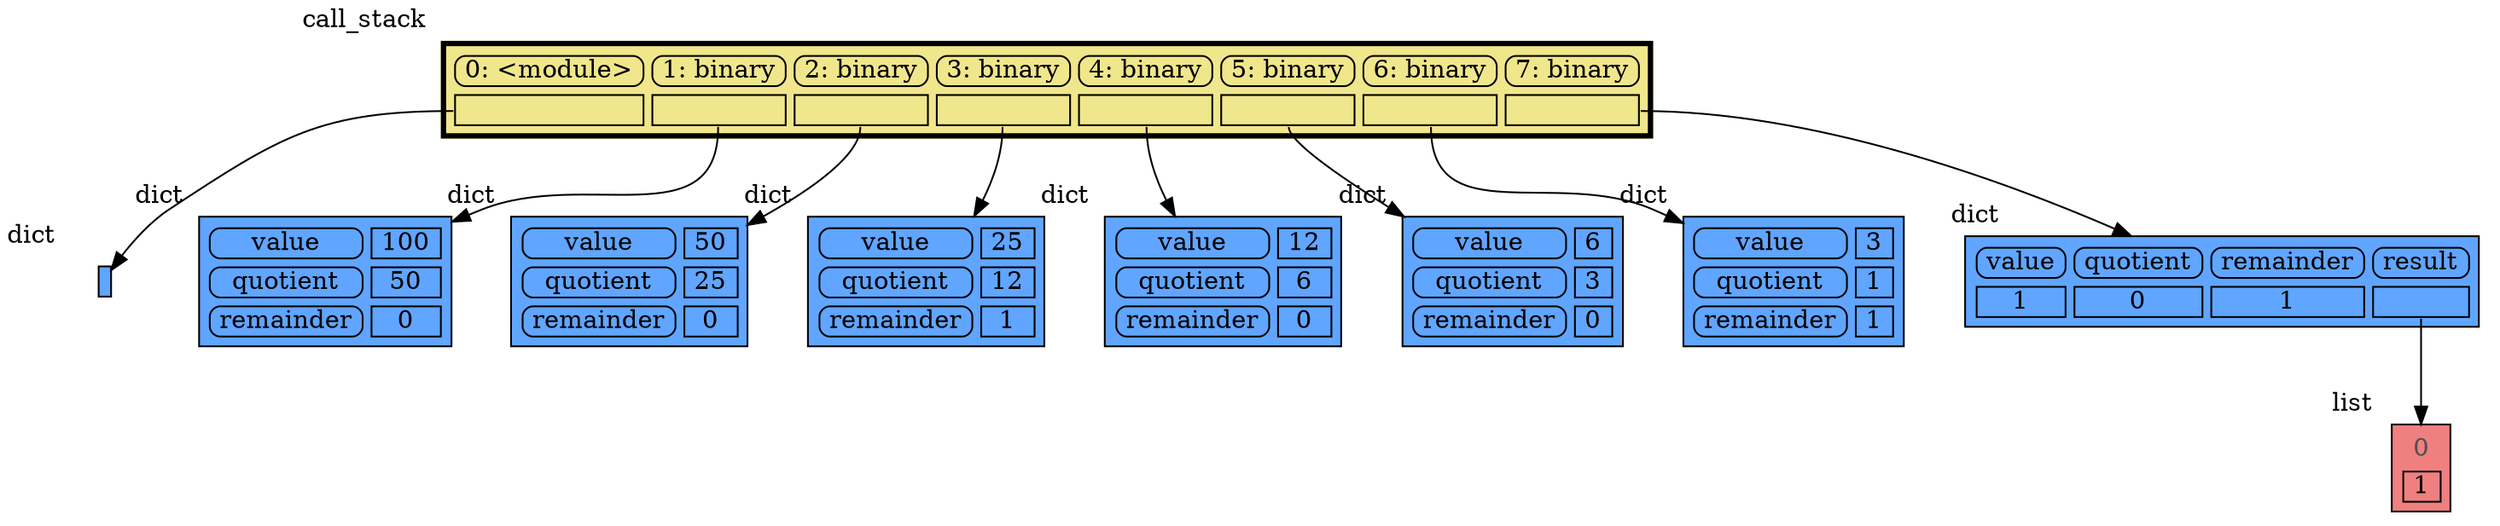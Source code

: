 digraph memory_graph {
	node [shape=plaintext]
	node132128359283520 [label=<
<TABLE BORDER="1" CELLBORDER="1" CELLSPACING="0" CELLPADDING="0" BGCOLOR="#60a5ff" PORT="table">
    <TR><TD BORDER="0"> </TD></TR>
</TABLE>
> xlabel=dict]
	node132128363294208 [label=<
<TABLE BORDER="1" CELLBORDER="1" CELLSPACING="5" CELLPADDING="0" BGCOLOR="#60a5ff" PORT="table">
    <TR><TD BORDER="1" STYLE="ROUNDED"> value </TD><TD BORDER="1"> 100 </TD></TR>
    <TR><TD BORDER="1" STYLE="ROUNDED"> quotient </TD><TD BORDER="1"> 50 </TD></TR>
    <TR><TD BORDER="1" STYLE="ROUNDED"> remainder </TD><TD BORDER="1"> 0 </TD></TR>
</TABLE>
> xlabel=dict]
	node132128359388672 [label=<
<TABLE BORDER="1" CELLBORDER="1" CELLSPACING="5" CELLPADDING="0" BGCOLOR="#60a5ff" PORT="table">
    <TR><TD BORDER="1" STYLE="ROUNDED"> value </TD><TD BORDER="1"> 50 </TD></TR>
    <TR><TD BORDER="1" STYLE="ROUNDED"> quotient </TD><TD BORDER="1"> 25 </TD></TR>
    <TR><TD BORDER="1" STYLE="ROUNDED"> remainder </TD><TD BORDER="1"> 0 </TD></TR>
</TABLE>
> xlabel=dict]
	node132128359388416 [label=<
<TABLE BORDER="1" CELLBORDER="1" CELLSPACING="5" CELLPADDING="0" BGCOLOR="#60a5ff" PORT="table">
    <TR><TD BORDER="1" STYLE="ROUNDED"> value </TD><TD BORDER="1"> 25 </TD></TR>
    <TR><TD BORDER="1" STYLE="ROUNDED"> quotient </TD><TD BORDER="1"> 12 </TD></TR>
    <TR><TD BORDER="1" STYLE="ROUNDED"> remainder </TD><TD BORDER="1"> 1 </TD></TR>
</TABLE>
> xlabel=dict]
	node132128359385280 [label=<
<TABLE BORDER="1" CELLBORDER="1" CELLSPACING="5" CELLPADDING="0" BGCOLOR="#60a5ff" PORT="table">
    <TR><TD BORDER="1" STYLE="ROUNDED"> value </TD><TD BORDER="1"> 12 </TD></TR>
    <TR><TD BORDER="1" STYLE="ROUNDED"> quotient </TD><TD BORDER="1"> 6 </TD></TR>
    <TR><TD BORDER="1" STYLE="ROUNDED"> remainder </TD><TD BORDER="1"> 0 </TD></TR>
</TABLE>
> xlabel=dict]
	node132128359388608 [label=<
<TABLE BORDER="1" CELLBORDER="1" CELLSPACING="5" CELLPADDING="0" BGCOLOR="#60a5ff" PORT="table">
    <TR><TD BORDER="1" STYLE="ROUNDED"> value </TD><TD BORDER="1"> 6 </TD></TR>
    <TR><TD BORDER="1" STYLE="ROUNDED"> quotient </TD><TD BORDER="1"> 3 </TD></TR>
    <TR><TD BORDER="1" STYLE="ROUNDED"> remainder </TD><TD BORDER="1"> 0 </TD></TR>
</TABLE>
> xlabel=dict]
	node132128359388480 [label=<
<TABLE BORDER="1" CELLBORDER="1" CELLSPACING="5" CELLPADDING="0" BGCOLOR="#60a5ff" PORT="table">
    <TR><TD BORDER="1" STYLE="ROUNDED"> value </TD><TD BORDER="1"> 3 </TD></TR>
    <TR><TD BORDER="1" STYLE="ROUNDED"> quotient </TD><TD BORDER="1"> 1 </TD></TR>
    <TR><TD BORDER="1" STYLE="ROUNDED"> remainder </TD><TD BORDER="1"> 1 </TD></TR>
</TABLE>
> xlabel=dict]
	node132128359386880 [label=<
<TABLE BORDER="1" CELLBORDER="1" CELLSPACING="5" CELLPADDING="0" BGCOLOR="lightcoral" PORT="table">
    <TR><TD BORDER="0"><font color="#505050">0</font></TD></TR>
    <TR><TD BORDER="1"> 1 </TD></TR>
</TABLE>
> xlabel=list]
	node132128359388096 [label=<
<TABLE BORDER="1" CELLBORDER="1" CELLSPACING="5" CELLPADDING="0" BGCOLOR="#60a5ff" PORT="table">
    <TR><TD BORDER="1" STYLE="ROUNDED"> value </TD><TD BORDER="1" STYLE="ROUNDED"> quotient </TD><TD BORDER="1" STYLE="ROUNDED"> remainder </TD><TD BORDER="1" STYLE="ROUNDED"> result </TD></TR>
    <TR><TD BORDER="1"> 1 </TD><TD BORDER="1"> 0 </TD><TD BORDER="1"> 1 </TD><TD BORDER="1" PORT="ref0"> </TD></TR>
</TABLE>
> xlabel=dict]
	node132128359388096:ref0 -> node132128359386880:table [style=solid]
	node132128359416688 [label=<
<TABLE BORDER="3" CELLBORDER="1" CELLSPACING="5" CELLPADDING="0" BGCOLOR="khaki" PORT="table">
    <TR><TD BORDER="1" STYLE="ROUNDED"> 0: &lt;module&gt; </TD><TD BORDER="1" STYLE="ROUNDED"> 1: binary </TD><TD BORDER="1" STYLE="ROUNDED"> 2: binary </TD><TD BORDER="1" STYLE="ROUNDED"> 3: binary </TD><TD BORDER="1" STYLE="ROUNDED"> 4: binary </TD><TD BORDER="1" STYLE="ROUNDED"> 5: binary </TD><TD BORDER="1" STYLE="ROUNDED"> 6: binary </TD><TD BORDER="1" STYLE="ROUNDED"> 7: binary </TD></TR>
    <TR><TD BORDER="1" PORT="ref0"> </TD><TD BORDER="1" PORT="ref1"> </TD><TD BORDER="1" PORT="ref2"> </TD><TD BORDER="1" PORT="ref3"> </TD><TD BORDER="1" PORT="ref4"> </TD><TD BORDER="1" PORT="ref5"> </TD><TD BORDER="1" PORT="ref6"> </TD><TD BORDER="1" PORT="ref7"> </TD></TR>
</TABLE>
> xlabel=call_stack]
	node132128359416688:ref0 -> node132128359283520:table [style=solid]
	node132128359416688:ref1 -> node132128363294208:table [style=solid]
	node132128359416688:ref2 -> node132128359388672:table [style=solid]
	node132128359416688:ref3 -> node132128359388416:table [style=solid]
	node132128359416688:ref4 -> node132128359385280:table [style=solid]
	node132128359416688:ref5 -> node132128359388608:table [style=solid]
	node132128359416688:ref6 -> node132128359388480:table [style=solid]
	node132128359416688:ref7 -> node132128359388096:table [style=solid]
subgraph { rank=same; node132128359283520 -> node132128363294208 -> node132128359388672 -> node132128359388416 -> node132128359385280 -> node132128359388608 -> node132128359388480 -> node132128359388096[weight=10, style=invis]; }
}
